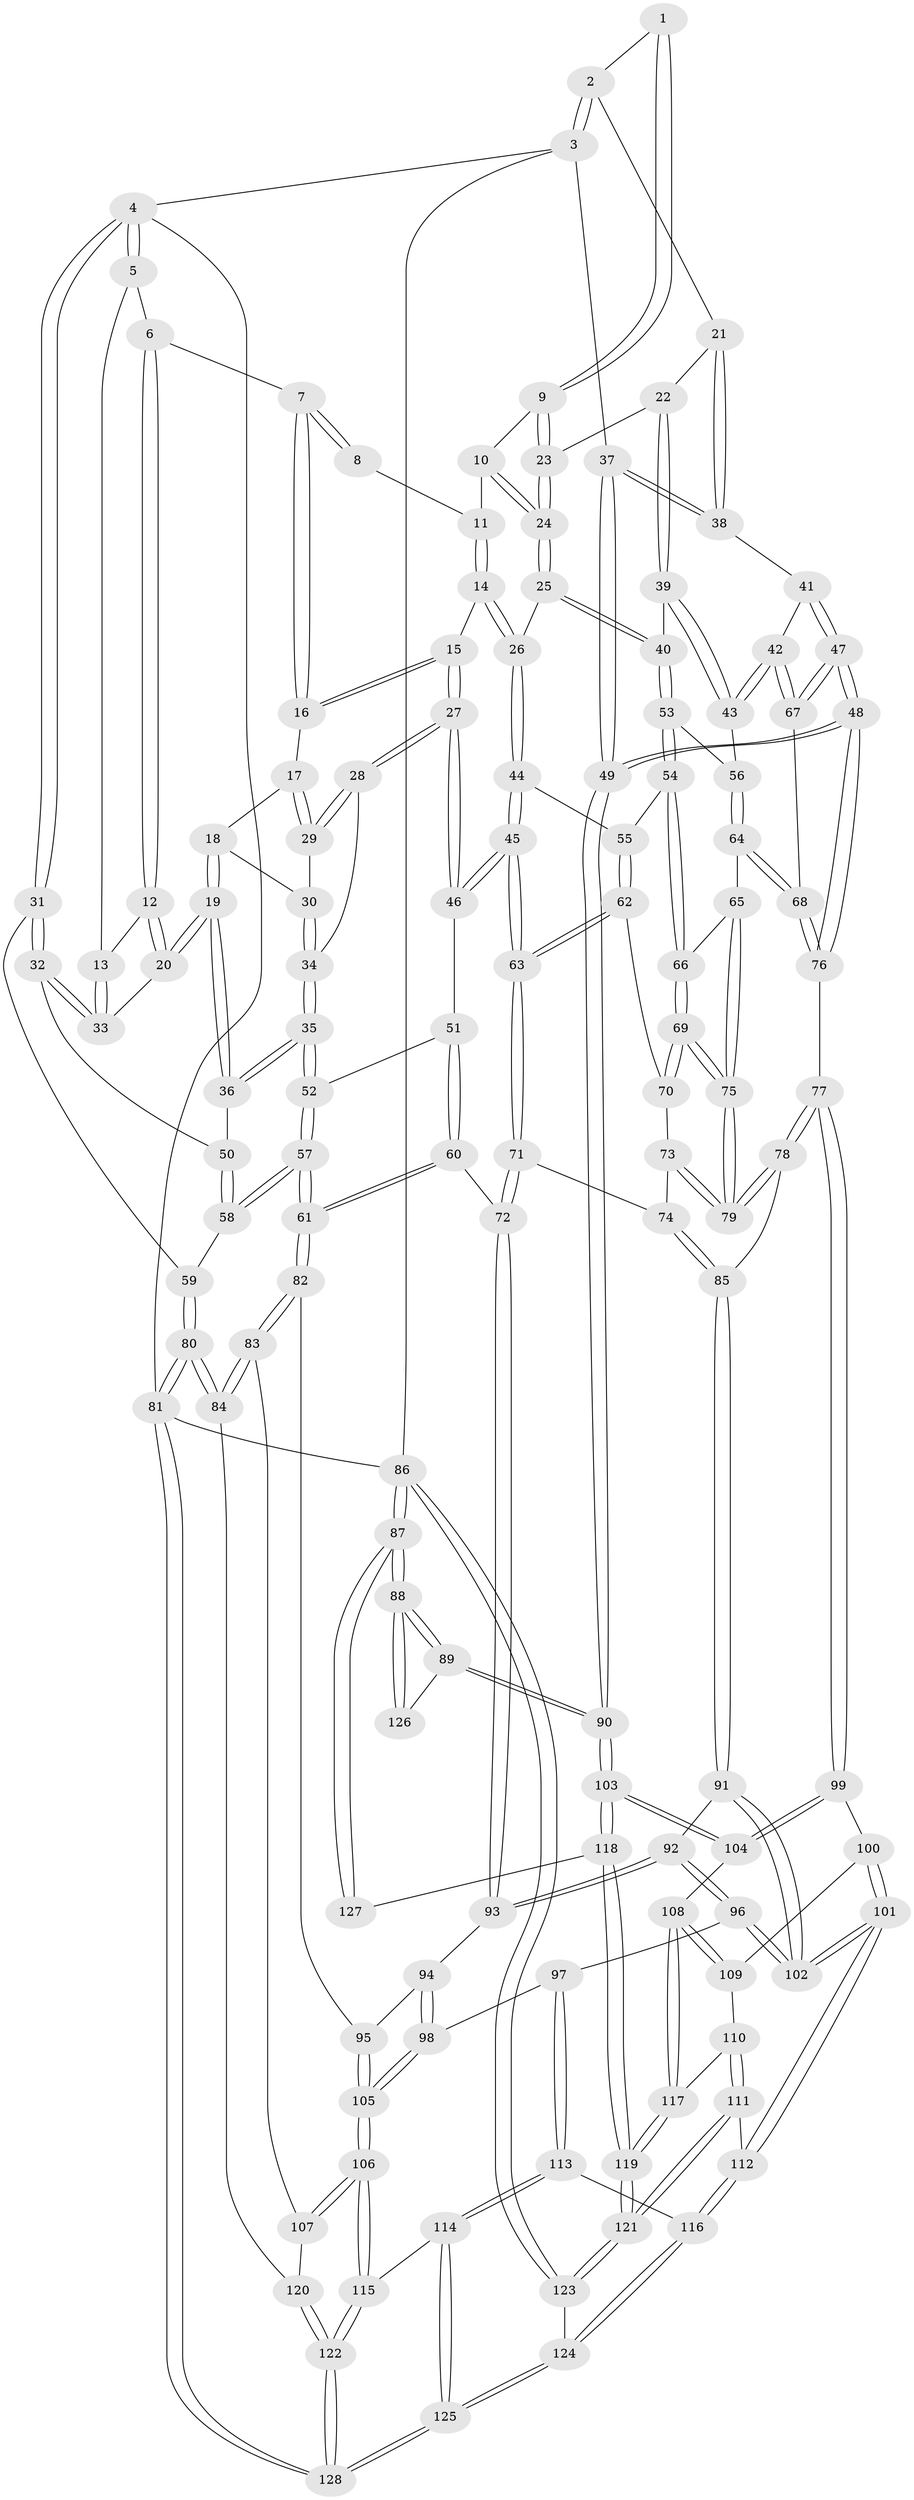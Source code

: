 // coarse degree distribution, {3: 0.1038961038961039, 5: 0.36363636363636365, 6: 0.12987012987012986, 2: 0.025974025974025976, 4: 0.37662337662337664}
// Generated by graph-tools (version 1.1) at 2025/24/03/03/25 07:24:31]
// undirected, 128 vertices, 317 edges
graph export_dot {
graph [start="1"]
  node [color=gray90,style=filled];
  1 [pos="+0.8296247694394345+0"];
  2 [pos="+1+0"];
  3 [pos="+1+0"];
  4 [pos="+0+0"];
  5 [pos="+0.2400146131905351+0"];
  6 [pos="+0.267012498399949+0"];
  7 [pos="+0.4226039735767441+0"];
  8 [pos="+0.5270720657885946+0"];
  9 [pos="+0.7998713090810914+0.06385806819001603"];
  10 [pos="+0.6649631846398051+0.10636544934824685"];
  11 [pos="+0.5786599501119272+0"];
  12 [pos="+0.2128415325752394+0.02055676786508634"];
  13 [pos="+0.04123140517102279+0.11639723730032964"];
  14 [pos="+0.5718390317812296+0.19150634046458256"];
  15 [pos="+0.49102442084275216+0.18140499221556547"];
  16 [pos="+0.42284752106653617+0"];
  17 [pos="+0.37460799432153413+0.09636719276927087"];
  18 [pos="+0.3331607863977868+0.13957837442432522"];
  19 [pos="+0.20788101170656134+0.18637709938144637"];
  20 [pos="+0.20338038815839835+0.17578665441963154"];
  21 [pos="+0.8688178628419296+0.16259438441692367"];
  22 [pos="+0.8395641026491693+0.15526578994629625"];
  23 [pos="+0.8090405238949413+0.09758979532043963"];
  24 [pos="+0.6551910832378246+0.19097343463600688"];
  25 [pos="+0.6490722988939888+0.20719450269693562"];
  26 [pos="+0.609245549169351+0.21465925612482786"];
  27 [pos="+0.4364870092968989+0.2388339479196121"];
  28 [pos="+0.4228031081997606+0.22702541548655647"];
  29 [pos="+0.38479513903240087+0.1538344148428858"];
  30 [pos="+0.3498397080844413+0.1838195083407368"];
  31 [pos="+0+0.15031348407961942"];
  32 [pos="+0+0.16364727323060851"];
  33 [pos="+0.01803689081837493+0.13924680001350945"];
  34 [pos="+0.349371274515824+0.19780147885272012"];
  35 [pos="+0.22789023502778624+0.2461131770593075"];
  36 [pos="+0.2126656836997277+0.22282835192866204"];
  37 [pos="+1+0"];
  38 [pos="+0.9219611235545268+0.1801019589321222"];
  39 [pos="+0.8115071137737159+0.19333424579639888"];
  40 [pos="+0.706360202847764+0.24528118768743126"];
  41 [pos="+0.9220875430448855+0.1824778074461634"];
  42 [pos="+0.892545713013337+0.3450868760570474"];
  43 [pos="+0.8397071517962428+0.33558316810923483"];
  44 [pos="+0.5800309237513523+0.2904717061372035"];
  45 [pos="+0.4205169786341351+0.32769739552801674"];
  46 [pos="+0.42014191138276474+0.3271843248746241"];
  47 [pos="+1+0.4811608868215774"];
  48 [pos="+1+0.5034445785796101"];
  49 [pos="+1+0.5153237216980069"];
  50 [pos="+0.08592894711132601+0.2660241496651488"];
  51 [pos="+0.3511804297995821+0.3169289966864582"];
  52 [pos="+0.23573917381228457+0.26731552893554406"];
  53 [pos="+0.7258012407181612+0.3187081840257771"];
  54 [pos="+0.6967149279754953+0.3559714441384681"];
  55 [pos="+0.6024056381924364+0.35063030182300514"];
  56 [pos="+0.8157686218319514+0.3419970768759226"];
  57 [pos="+0.15789519772591565+0.45734482573674157"];
  58 [pos="+0.07018075083852764+0.38030720968549786"];
  59 [pos="+0+0.31716560145696493"];
  60 [pos="+0.23785894719610537+0.49654956869592287"];
  61 [pos="+0.16785100141366938+0.5010759315545358"];
  62 [pos="+0.56429308004607+0.4197531447073767"];
  63 [pos="+0.44639425117524484+0.4252215147760868"];
  64 [pos="+0.7772662365747783+0.45519245460441077"];
  65 [pos="+0.7745589234105914+0.45528501294916895"];
  66 [pos="+0.6982264497411481+0.3897829400514311"];
  67 [pos="+0.9057927812391732+0.3562853355162352"];
  68 [pos="+0.8054733157376672+0.4748818966520301"];
  69 [pos="+0.6423639717180165+0.47289874542406696"];
  70 [pos="+0.5821231883993447+0.4365794728209893"];
  71 [pos="+0.40929079591814427+0.5139779542392565"];
  72 [pos="+0.40716227788865417+0.5163129037065448"];
  73 [pos="+0.5595335643844507+0.509157301945296"];
  74 [pos="+0.526431947637143+0.5397525469659333"];
  75 [pos="+0.6674094642273327+0.5319434590290038"];
  76 [pos="+0.849250051839868+0.5292885836212108"];
  77 [pos="+0.7547165000305113+0.6357674842914188"];
  78 [pos="+0.6675908802895107+0.5727296924458942"];
  79 [pos="+0.6669107945555739+0.5392945810052068"];
  80 [pos="+0+0.7015370685125283"];
  81 [pos="+0+1"];
  82 [pos="+0.1229677431602046+0.5796048971184613"];
  83 [pos="+0.07326355049743226+0.6121840683717484"];
  84 [pos="+0+0.6969464633902883"];
  85 [pos="+0.6148704187984261+0.5971263757448733"];
  86 [pos="+1+1"];
  87 [pos="+1+1"];
  88 [pos="+1+1"];
  89 [pos="+1+0.6859990168581176"];
  90 [pos="+1+0.6475882054020675"];
  91 [pos="+0.5652602562743125+0.6607550108256438"];
  92 [pos="+0.4557943440510597+0.6427105032691786"];
  93 [pos="+0.4076718809587351+0.5222750187795744"];
  94 [pos="+0.33307267378835215+0.6305976150988856"];
  95 [pos="+0.255718174487708+0.6762539317543752"];
  96 [pos="+0.41694274843633505+0.7278432724922972"];
  97 [pos="+0.4166583284595869+0.7281763317701088"];
  98 [pos="+0.39251279254146554+0.730496716672556"];
  99 [pos="+0.7629698679331649+0.6649140794718663"];
  100 [pos="+0.7313425868300591+0.715233926166182"];
  101 [pos="+0.5940671065753312+0.7603471070925523"];
  102 [pos="+0.5917460327382121+0.7564668785188442"];
  103 [pos="+0.9506555775621482+0.7379636921234386"];
  104 [pos="+0.933395570015796+0.7380578235225307"];
  105 [pos="+0.2992606336193327+0.7596148557315912"];
  106 [pos="+0.26680364151454466+0.8395639792751276"];
  107 [pos="+0.21829150233525205+0.8264104178553646"];
  108 [pos="+0.8310796071870046+0.8248872139138894"];
  109 [pos="+0.7339540524127866+0.7325604002627527"];
  110 [pos="+0.7329693599474328+0.7831394994925933"];
  111 [pos="+0.6714106822511714+0.8807326648528863"];
  112 [pos="+0.587489902434868+0.8016951724142968"];
  113 [pos="+0.4675943756449555+0.8609562294382255"];
  114 [pos="+0.30790583407420963+0.9085393424829433"];
  115 [pos="+0.28246306727876774+0.8810043578614813"];
  116 [pos="+0.4876141702294921+0.869299487193155"];
  117 [pos="+0.804974345411457+0.8615611899987093"];
  118 [pos="+0.9073864876651389+0.914392626777224"];
  119 [pos="+0.7774448183276726+0.9890155796778648"];
  120 [pos="+0.0882718564534537+0.8487940520059984"];
  121 [pos="+0.7379222745643472+1"];
  122 [pos="+0.12083116963060128+0.9680700239847416"];
  123 [pos="+0.7124887980752642+1"];
  124 [pos="+0.5772411163235167+1"];
  125 [pos="+0.34191017445879585+1"];
  126 [pos="+0.9605577509570525+0.9039136227987461"];
  127 [pos="+0.9165013278219737+0.9172368159300384"];
  128 [pos="+0+1"];
  1 -- 2;
  1 -- 9;
  1 -- 9;
  2 -- 3;
  2 -- 3;
  2 -- 21;
  3 -- 4;
  3 -- 37;
  3 -- 86;
  4 -- 5;
  4 -- 5;
  4 -- 31;
  4 -- 31;
  4 -- 81;
  5 -- 6;
  5 -- 13;
  6 -- 7;
  6 -- 12;
  6 -- 12;
  7 -- 8;
  7 -- 8;
  7 -- 16;
  7 -- 16;
  8 -- 11;
  9 -- 10;
  9 -- 23;
  9 -- 23;
  10 -- 11;
  10 -- 24;
  10 -- 24;
  11 -- 14;
  11 -- 14;
  12 -- 13;
  12 -- 20;
  12 -- 20;
  13 -- 33;
  13 -- 33;
  14 -- 15;
  14 -- 26;
  14 -- 26;
  15 -- 16;
  15 -- 16;
  15 -- 27;
  15 -- 27;
  16 -- 17;
  17 -- 18;
  17 -- 29;
  17 -- 29;
  18 -- 19;
  18 -- 19;
  18 -- 30;
  19 -- 20;
  19 -- 20;
  19 -- 36;
  19 -- 36;
  20 -- 33;
  21 -- 22;
  21 -- 38;
  21 -- 38;
  22 -- 23;
  22 -- 39;
  22 -- 39;
  23 -- 24;
  23 -- 24;
  24 -- 25;
  24 -- 25;
  25 -- 26;
  25 -- 40;
  25 -- 40;
  26 -- 44;
  26 -- 44;
  27 -- 28;
  27 -- 28;
  27 -- 46;
  27 -- 46;
  28 -- 29;
  28 -- 29;
  28 -- 34;
  29 -- 30;
  30 -- 34;
  30 -- 34;
  31 -- 32;
  31 -- 32;
  31 -- 59;
  32 -- 33;
  32 -- 33;
  32 -- 50;
  34 -- 35;
  34 -- 35;
  35 -- 36;
  35 -- 36;
  35 -- 52;
  35 -- 52;
  36 -- 50;
  37 -- 38;
  37 -- 38;
  37 -- 49;
  37 -- 49;
  38 -- 41;
  39 -- 40;
  39 -- 43;
  39 -- 43;
  40 -- 53;
  40 -- 53;
  41 -- 42;
  41 -- 47;
  41 -- 47;
  42 -- 43;
  42 -- 43;
  42 -- 67;
  42 -- 67;
  43 -- 56;
  44 -- 45;
  44 -- 45;
  44 -- 55;
  45 -- 46;
  45 -- 46;
  45 -- 63;
  45 -- 63;
  46 -- 51;
  47 -- 48;
  47 -- 48;
  47 -- 67;
  47 -- 67;
  48 -- 49;
  48 -- 49;
  48 -- 76;
  48 -- 76;
  49 -- 90;
  49 -- 90;
  50 -- 58;
  50 -- 58;
  51 -- 52;
  51 -- 60;
  51 -- 60;
  52 -- 57;
  52 -- 57;
  53 -- 54;
  53 -- 54;
  53 -- 56;
  54 -- 55;
  54 -- 66;
  54 -- 66;
  55 -- 62;
  55 -- 62;
  56 -- 64;
  56 -- 64;
  57 -- 58;
  57 -- 58;
  57 -- 61;
  57 -- 61;
  58 -- 59;
  59 -- 80;
  59 -- 80;
  60 -- 61;
  60 -- 61;
  60 -- 72;
  61 -- 82;
  61 -- 82;
  62 -- 63;
  62 -- 63;
  62 -- 70;
  63 -- 71;
  63 -- 71;
  64 -- 65;
  64 -- 68;
  64 -- 68;
  65 -- 66;
  65 -- 75;
  65 -- 75;
  66 -- 69;
  66 -- 69;
  67 -- 68;
  68 -- 76;
  68 -- 76;
  69 -- 70;
  69 -- 70;
  69 -- 75;
  69 -- 75;
  70 -- 73;
  71 -- 72;
  71 -- 72;
  71 -- 74;
  72 -- 93;
  72 -- 93;
  73 -- 74;
  73 -- 79;
  73 -- 79;
  74 -- 85;
  74 -- 85;
  75 -- 79;
  75 -- 79;
  76 -- 77;
  77 -- 78;
  77 -- 78;
  77 -- 99;
  77 -- 99;
  78 -- 79;
  78 -- 79;
  78 -- 85;
  80 -- 81;
  80 -- 81;
  80 -- 84;
  80 -- 84;
  81 -- 128;
  81 -- 128;
  81 -- 86;
  82 -- 83;
  82 -- 83;
  82 -- 95;
  83 -- 84;
  83 -- 84;
  83 -- 107;
  84 -- 120;
  85 -- 91;
  85 -- 91;
  86 -- 87;
  86 -- 87;
  86 -- 123;
  86 -- 123;
  87 -- 88;
  87 -- 88;
  87 -- 127;
  87 -- 127;
  88 -- 89;
  88 -- 89;
  88 -- 126;
  88 -- 126;
  89 -- 90;
  89 -- 90;
  89 -- 126;
  90 -- 103;
  90 -- 103;
  91 -- 92;
  91 -- 102;
  91 -- 102;
  92 -- 93;
  92 -- 93;
  92 -- 96;
  92 -- 96;
  93 -- 94;
  94 -- 95;
  94 -- 98;
  94 -- 98;
  95 -- 105;
  95 -- 105;
  96 -- 97;
  96 -- 102;
  96 -- 102;
  97 -- 98;
  97 -- 113;
  97 -- 113;
  98 -- 105;
  98 -- 105;
  99 -- 100;
  99 -- 104;
  99 -- 104;
  100 -- 101;
  100 -- 101;
  100 -- 109;
  101 -- 102;
  101 -- 102;
  101 -- 112;
  101 -- 112;
  103 -- 104;
  103 -- 104;
  103 -- 118;
  103 -- 118;
  104 -- 108;
  105 -- 106;
  105 -- 106;
  106 -- 107;
  106 -- 107;
  106 -- 115;
  106 -- 115;
  107 -- 120;
  108 -- 109;
  108 -- 109;
  108 -- 117;
  108 -- 117;
  109 -- 110;
  110 -- 111;
  110 -- 111;
  110 -- 117;
  111 -- 112;
  111 -- 121;
  111 -- 121;
  112 -- 116;
  112 -- 116;
  113 -- 114;
  113 -- 114;
  113 -- 116;
  114 -- 115;
  114 -- 125;
  114 -- 125;
  115 -- 122;
  115 -- 122;
  116 -- 124;
  116 -- 124;
  117 -- 119;
  117 -- 119;
  118 -- 119;
  118 -- 119;
  118 -- 127;
  119 -- 121;
  119 -- 121;
  120 -- 122;
  120 -- 122;
  121 -- 123;
  121 -- 123;
  122 -- 128;
  122 -- 128;
  123 -- 124;
  124 -- 125;
  124 -- 125;
  125 -- 128;
  125 -- 128;
}
